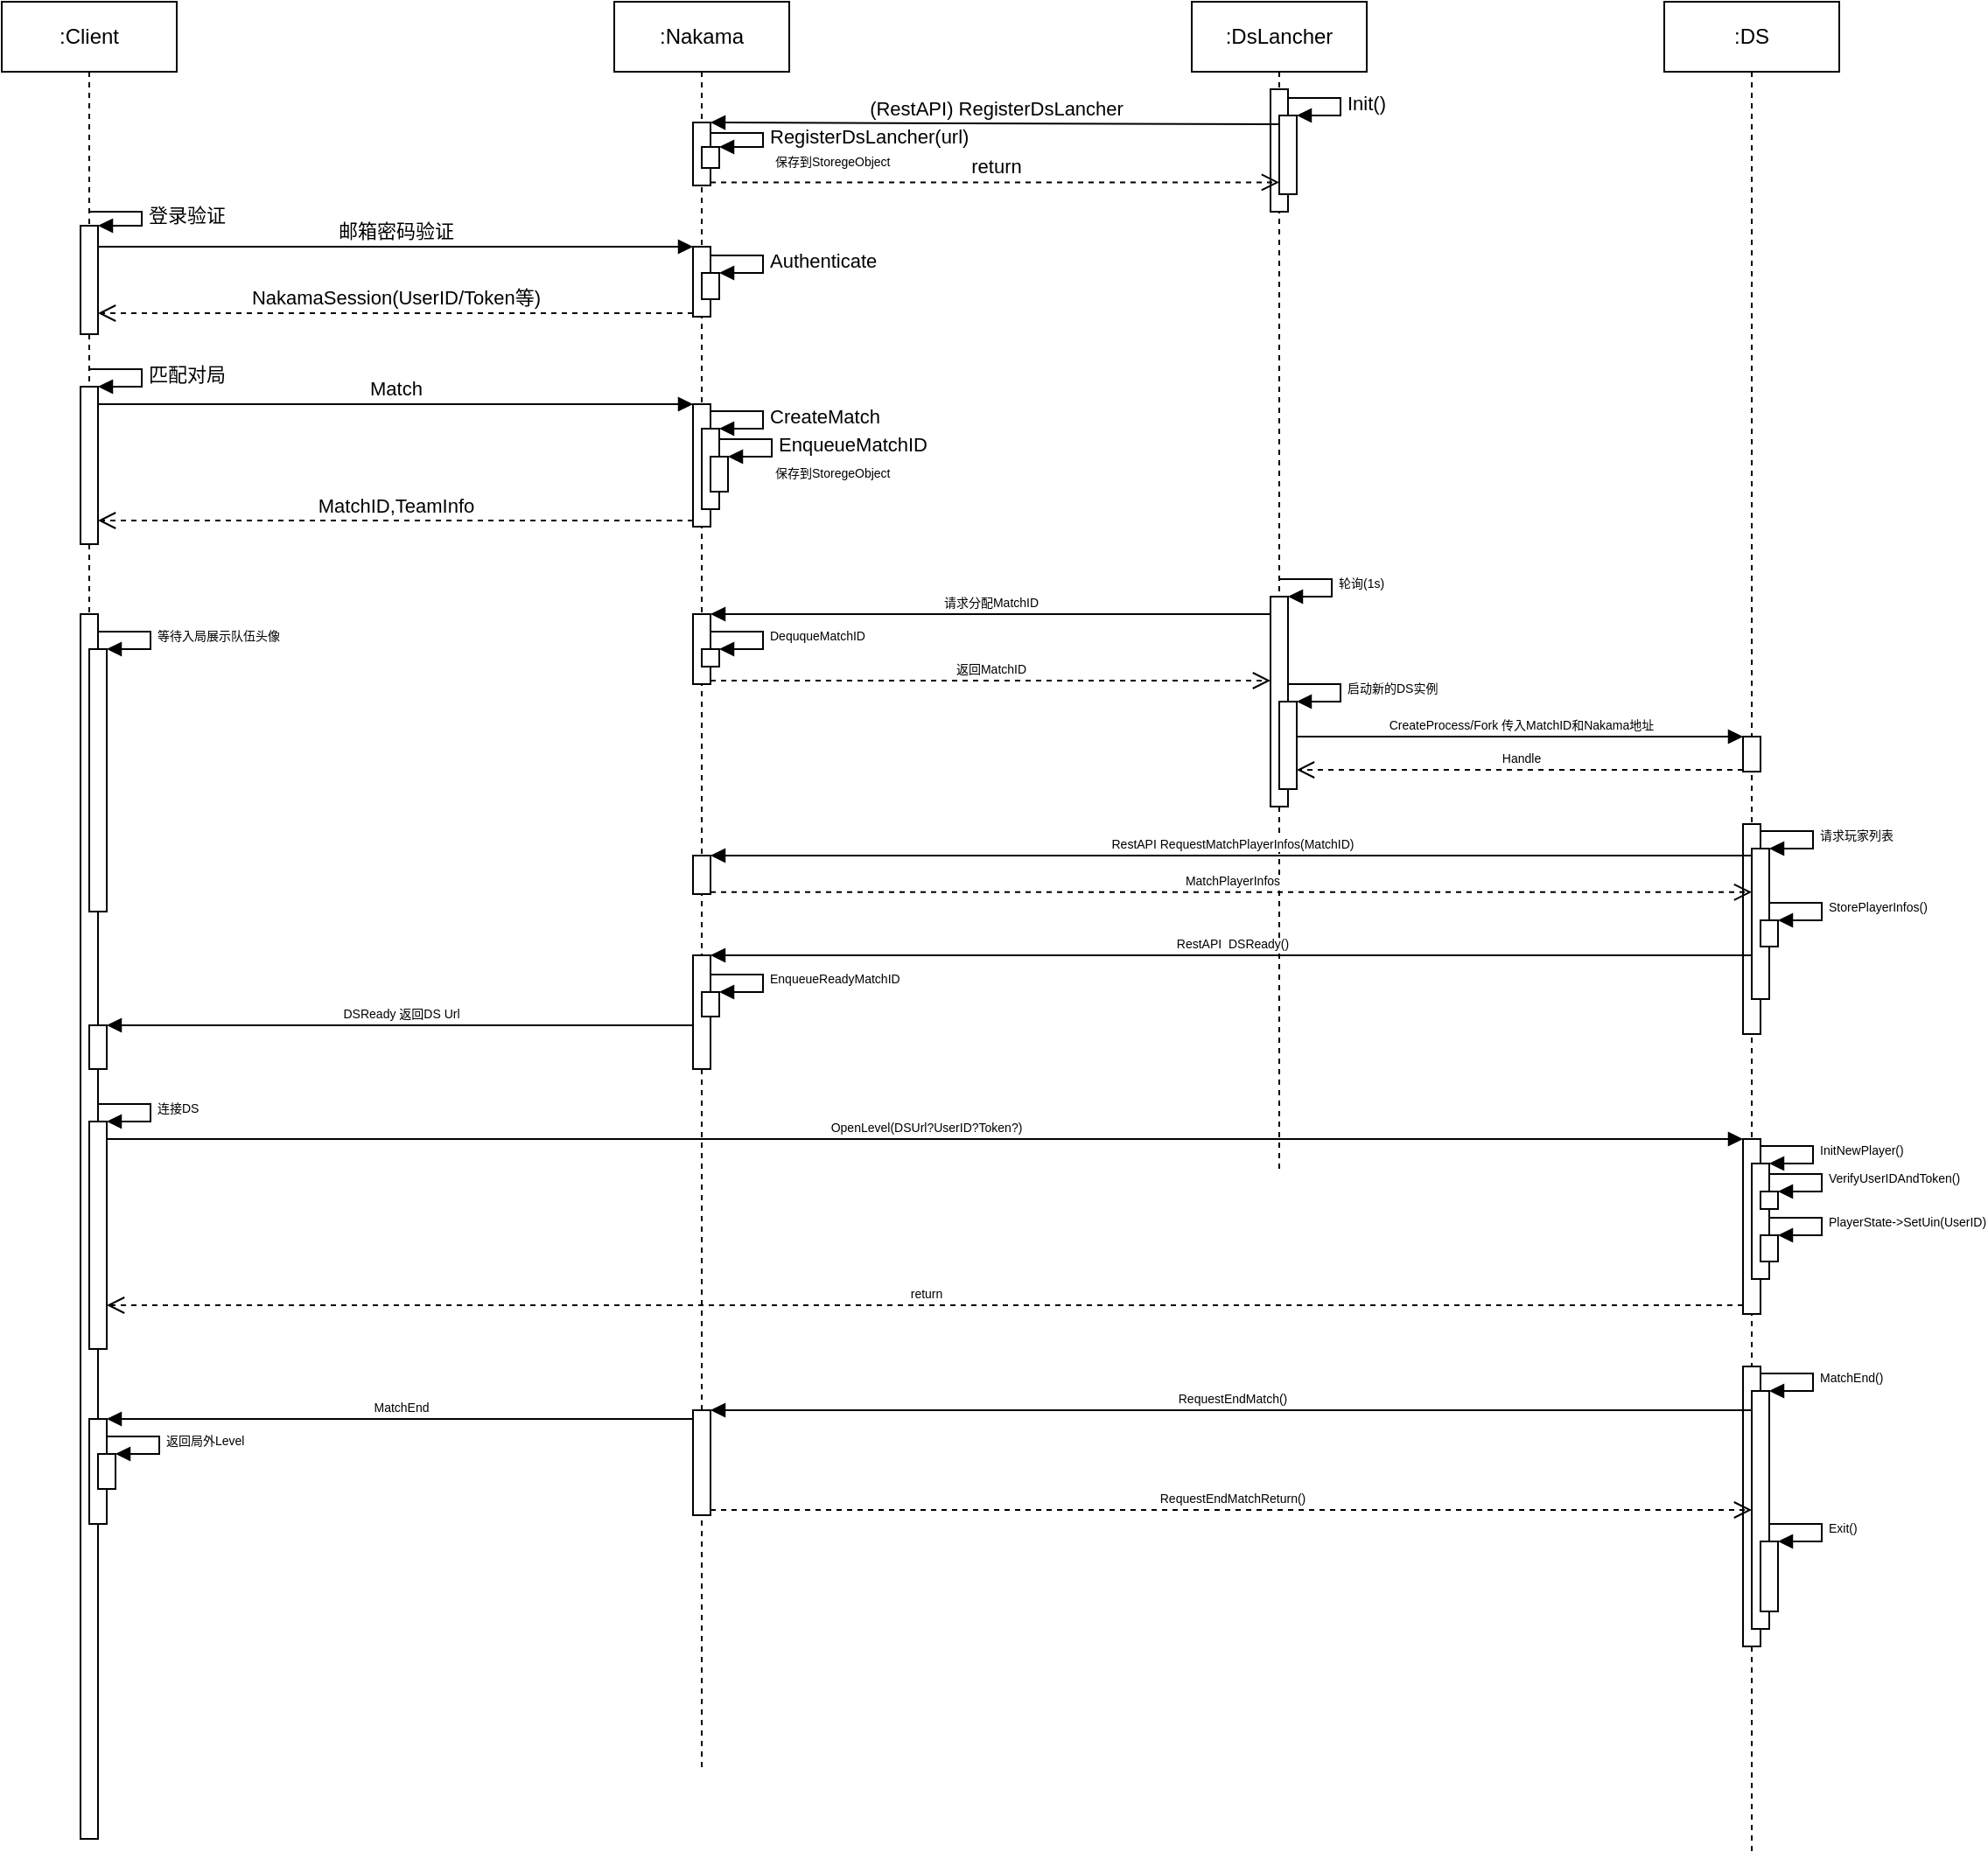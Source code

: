 <mxfile version="14.6.13" type="device"><diagram id="XUEiCGOCNzLGeNYdtEij" name="第 1 页"><mxGraphModel dx="1673" dy="958" grid="1" gridSize="10" guides="1" tooltips="1" connect="1" arrows="1" fold="1" page="1" pageScale="1" pageWidth="827" pageHeight="1169" math="0" shadow="0"><root><mxCell id="0"/><mxCell id="1" parent="0"/><mxCell id="UjvqswIDRni2z4nogmo8-1" value=":Client" style="shape=umlLifeline;perimeter=lifelinePerimeter;whiteSpace=wrap;html=1;container=1;collapsible=0;recursiveResize=0;outlineConnect=0;" parent="1" vertex="1"><mxGeometry x="80" y="40" width="100" height="1050" as="geometry"/></mxCell><mxCell id="UjvqswIDRni2z4nogmo8-6" value="" style="html=1;points=[];perimeter=orthogonalPerimeter;" parent="UjvqswIDRni2z4nogmo8-1" vertex="1"><mxGeometry x="45" y="128" width="10" height="62" as="geometry"/></mxCell><mxCell id="UjvqswIDRni2z4nogmo8-7" value="登录验证" style="edgeStyle=orthogonalEdgeStyle;html=1;align=left;spacingLeft=2;endArrow=block;rounded=0;entryX=1;entryY=0;" parent="UjvqswIDRni2z4nogmo8-1" target="UjvqswIDRni2z4nogmo8-6" edge="1"><mxGeometry relative="1" as="geometry"><mxPoint x="50" y="120" as="sourcePoint"/><Array as="points"><mxPoint x="80" y="120"/></Array></mxGeometry></mxCell><mxCell id="AEDSpsAWkbBHVtcApewd-1" value="" style="html=1;points=[];perimeter=orthogonalPerimeter;" parent="UjvqswIDRni2z4nogmo8-1" vertex="1"><mxGeometry x="45" y="220" width="10" height="90" as="geometry"/></mxCell><mxCell id="AEDSpsAWkbBHVtcApewd-2" value="匹配对局" style="edgeStyle=orthogonalEdgeStyle;html=1;align=left;spacingLeft=2;endArrow=block;rounded=0;entryX=1;entryY=0;" parent="UjvqswIDRni2z4nogmo8-1" target="AEDSpsAWkbBHVtcApewd-1" edge="1"><mxGeometry relative="1" as="geometry"><mxPoint x="50" y="210" as="sourcePoint"/><Array as="points"><mxPoint x="80" y="210"/></Array></mxGeometry></mxCell><mxCell id="xCqQUK4sBfXE9FT-zBNv-62" value="" style="html=1;points=[];perimeter=orthogonalPerimeter;fontSize=7;align=left;" vertex="1" parent="UjvqswIDRni2z4nogmo8-1"><mxGeometry x="45" y="350" width="10" height="700" as="geometry"/></mxCell><mxCell id="xCqQUK4sBfXE9FT-zBNv-63" value="" style="html=1;points=[];perimeter=orthogonalPerimeter;fontSize=7;align=left;" vertex="1" parent="UjvqswIDRni2z4nogmo8-1"><mxGeometry x="50" y="370" width="10" height="150" as="geometry"/></mxCell><mxCell id="xCqQUK4sBfXE9FT-zBNv-64" value="等待入局展示队伍头像" style="edgeStyle=orthogonalEdgeStyle;html=1;align=left;spacingLeft=2;endArrow=block;rounded=0;entryX=1;entryY=0;fontSize=7;" edge="1" target="xCqQUK4sBfXE9FT-zBNv-63" parent="UjvqswIDRni2z4nogmo8-1"><mxGeometry relative="1" as="geometry"><mxPoint x="55" y="360" as="sourcePoint"/><Array as="points"><mxPoint x="85" y="360"/></Array></mxGeometry></mxCell><mxCell id="xCqQUK4sBfXE9FT-zBNv-68" value="" style="html=1;points=[];perimeter=orthogonalPerimeter;fontSize=7;align=left;" vertex="1" parent="UjvqswIDRni2z4nogmo8-1"><mxGeometry x="50" y="585" width="10" height="25" as="geometry"/></mxCell><mxCell id="xCqQUK4sBfXE9FT-zBNv-71" value="" style="html=1;points=[];perimeter=orthogonalPerimeter;fontSize=7;align=left;" vertex="1" parent="UjvqswIDRni2z4nogmo8-1"><mxGeometry x="50" y="640" width="10" height="130" as="geometry"/></mxCell><mxCell id="xCqQUK4sBfXE9FT-zBNv-72" value="连接DS" style="edgeStyle=orthogonalEdgeStyle;html=1;align=left;spacingLeft=2;endArrow=block;rounded=0;entryX=1;entryY=0;fontSize=7;" edge="1" target="xCqQUK4sBfXE9FT-zBNv-71" parent="UjvqswIDRni2z4nogmo8-1"><mxGeometry relative="1" as="geometry"><mxPoint x="55" y="630" as="sourcePoint"/><Array as="points"><mxPoint x="85" y="630"/></Array></mxGeometry></mxCell><mxCell id="xCqQUK4sBfXE9FT-zBNv-95" value="" style="html=1;points=[];perimeter=orthogonalPerimeter;fontSize=7;align=left;" vertex="1" parent="UjvqswIDRni2z4nogmo8-1"><mxGeometry x="50" y="810" width="10" height="60" as="geometry"/></mxCell><mxCell id="xCqQUK4sBfXE9FT-zBNv-98" value="" style="html=1;points=[];perimeter=orthogonalPerimeter;fontSize=7;align=left;" vertex="1" parent="UjvqswIDRni2z4nogmo8-1"><mxGeometry x="55" y="830" width="10" height="20" as="geometry"/></mxCell><mxCell id="xCqQUK4sBfXE9FT-zBNv-99" value="返回局外Level" style="edgeStyle=orthogonalEdgeStyle;html=1;align=left;spacingLeft=2;endArrow=block;rounded=0;entryX=1;entryY=0;fontSize=7;" edge="1" target="xCqQUK4sBfXE9FT-zBNv-98" parent="UjvqswIDRni2z4nogmo8-1"><mxGeometry relative="1" as="geometry"><mxPoint x="60" y="820" as="sourcePoint"/><Array as="points"><mxPoint x="90" y="820"/></Array></mxGeometry></mxCell><mxCell id="UjvqswIDRni2z4nogmo8-2" value=":Nakama" style="shape=umlLifeline;perimeter=lifelinePerimeter;whiteSpace=wrap;html=1;container=1;collapsible=0;recursiveResize=0;outlineConnect=0;" parent="1" vertex="1"><mxGeometry x="430" y="40" width="100" height="1010" as="geometry"/></mxCell><mxCell id="UjvqswIDRni2z4nogmo8-8" value="" style="html=1;points=[];perimeter=orthogonalPerimeter;" parent="UjvqswIDRni2z4nogmo8-2" vertex="1"><mxGeometry x="45" y="140" width="10" height="40" as="geometry"/></mxCell><mxCell id="UjvqswIDRni2z4nogmo8-13" value="" style="html=1;points=[];perimeter=orthogonalPerimeter;" parent="UjvqswIDRni2z4nogmo8-2" vertex="1"><mxGeometry x="50" y="155" width="10" height="15" as="geometry"/></mxCell><mxCell id="UjvqswIDRni2z4nogmo8-14" value="Authenticate" style="edgeStyle=orthogonalEdgeStyle;html=1;align=left;spacingLeft=2;endArrow=block;rounded=0;entryX=1;entryY=0;" parent="UjvqswIDRni2z4nogmo8-2" target="UjvqswIDRni2z4nogmo8-13" edge="1"><mxGeometry relative="1" as="geometry"><mxPoint x="55" y="145" as="sourcePoint"/><Array as="points"><mxPoint x="85" y="145"/></Array></mxGeometry></mxCell><mxCell id="AEDSpsAWkbBHVtcApewd-3" value="" style="html=1;points=[];perimeter=orthogonalPerimeter;" parent="UjvqswIDRni2z4nogmo8-2" vertex="1"><mxGeometry x="45" y="230" width="10" height="70" as="geometry"/></mxCell><mxCell id="AEDSpsAWkbBHVtcApewd-6" value="" style="html=1;points=[];perimeter=orthogonalPerimeter;" parent="UjvqswIDRni2z4nogmo8-2" vertex="1"><mxGeometry x="50" y="244" width="10" height="46" as="geometry"/></mxCell><mxCell id="AEDSpsAWkbBHVtcApewd-7" value="CreateMatch" style="edgeStyle=orthogonalEdgeStyle;html=1;align=left;spacingLeft=2;endArrow=block;rounded=0;entryX=1;entryY=0;" parent="UjvqswIDRni2z4nogmo8-2" target="AEDSpsAWkbBHVtcApewd-6" edge="1"><mxGeometry relative="1" as="geometry"><mxPoint x="55" y="234" as="sourcePoint"/><Array as="points"><mxPoint x="85" y="234"/></Array></mxGeometry></mxCell><mxCell id="AEDSpsAWkbBHVtcApewd-15" value="" style="html=1;points=[];perimeter=orthogonalPerimeter;" parent="UjvqswIDRni2z4nogmo8-2" vertex="1"><mxGeometry x="45" y="69" width="10" height="36" as="geometry"/></mxCell><mxCell id="xCqQUK4sBfXE9FT-zBNv-8" value="" style="html=1;points=[];perimeter=orthogonalPerimeter;" vertex="1" parent="UjvqswIDRni2z4nogmo8-2"><mxGeometry x="50" y="83" width="10" height="12" as="geometry"/></mxCell><mxCell id="xCqQUK4sBfXE9FT-zBNv-9" value="RegisterDsLancher(url)" style="edgeStyle=orthogonalEdgeStyle;html=1;align=left;spacingLeft=2;endArrow=block;rounded=0;entryX=1;entryY=0;" edge="1" target="xCqQUK4sBfXE9FT-zBNv-8" parent="UjvqswIDRni2z4nogmo8-2"><mxGeometry relative="1" as="geometry"><mxPoint x="55" y="75" as="sourcePoint"/><Array as="points"><mxPoint x="85" y="75"/></Array></mxGeometry></mxCell><mxCell id="xCqQUK4sBfXE9FT-zBNv-23" value="" style="html=1;points=[];perimeter=orthogonalPerimeter;fontSize=7;align=left;" vertex="1" parent="UjvqswIDRni2z4nogmo8-2"><mxGeometry x="55" y="260" width="10" height="20" as="geometry"/></mxCell><mxCell id="xCqQUK4sBfXE9FT-zBNv-24" value="&lt;span style=&quot;font-size: 11px&quot;&gt;EnqueueMatchID&lt;/span&gt;" style="edgeStyle=orthogonalEdgeStyle;html=1;align=left;spacingLeft=2;endArrow=block;rounded=0;entryX=1;entryY=0;fontSize=7;" edge="1" target="xCqQUK4sBfXE9FT-zBNv-23" parent="UjvqswIDRni2z4nogmo8-2"><mxGeometry relative="1" as="geometry"><mxPoint x="60" y="250" as="sourcePoint"/><Array as="points"><mxPoint x="90" y="250"/></Array></mxGeometry></mxCell><mxCell id="xCqQUK4sBfXE9FT-zBNv-29" value="" style="html=1;points=[];perimeter=orthogonalPerimeter;fontSize=7;align=left;" vertex="1" parent="UjvqswIDRni2z4nogmo8-2"><mxGeometry x="45" y="350" width="10" height="40" as="geometry"/></mxCell><mxCell id="xCqQUK4sBfXE9FT-zBNv-35" value="" style="html=1;points=[];perimeter=orthogonalPerimeter;fontSize=7;align=left;" vertex="1" parent="UjvqswIDRni2z4nogmo8-2"><mxGeometry x="50" y="370" width="10" height="10" as="geometry"/></mxCell><mxCell id="xCqQUK4sBfXE9FT-zBNv-36" value="DeququeMatchID" style="edgeStyle=orthogonalEdgeStyle;html=1;align=left;spacingLeft=2;endArrow=block;rounded=0;entryX=1;entryY=0;fontSize=7;" edge="1" target="xCqQUK4sBfXE9FT-zBNv-35" parent="UjvqswIDRni2z4nogmo8-2"><mxGeometry relative="1" as="geometry"><mxPoint x="55" y="360" as="sourcePoint"/><Array as="points"><mxPoint x="85" y="360"/></Array></mxGeometry></mxCell><mxCell id="xCqQUK4sBfXE9FT-zBNv-46" value="" style="html=1;points=[];perimeter=orthogonalPerimeter;fontSize=7;align=left;" vertex="1" parent="UjvqswIDRni2z4nogmo8-2"><mxGeometry x="45" y="488" width="10" height="22" as="geometry"/></mxCell><mxCell id="xCqQUK4sBfXE9FT-zBNv-53" value="" style="html=1;points=[];perimeter=orthogonalPerimeter;fontSize=7;align=left;" vertex="1" parent="UjvqswIDRni2z4nogmo8-2"><mxGeometry x="45" y="545" width="10" height="65" as="geometry"/></mxCell><mxCell id="xCqQUK4sBfXE9FT-zBNv-56" value="" style="html=1;points=[];perimeter=orthogonalPerimeter;fontSize=7;align=left;" vertex="1" parent="UjvqswIDRni2z4nogmo8-2"><mxGeometry x="50" y="566" width="10" height="14" as="geometry"/></mxCell><mxCell id="xCqQUK4sBfXE9FT-zBNv-57" value="EnqueueReadyMatchID" style="edgeStyle=orthogonalEdgeStyle;html=1;align=left;spacingLeft=2;endArrow=block;rounded=0;entryX=1;entryY=0;fontSize=7;" edge="1" target="xCqQUK4sBfXE9FT-zBNv-56" parent="UjvqswIDRni2z4nogmo8-2"><mxGeometry relative="1" as="geometry"><mxPoint x="55" y="556" as="sourcePoint"/><Array as="points"><mxPoint x="85" y="556"/></Array></mxGeometry></mxCell><mxCell id="xCqQUK4sBfXE9FT-zBNv-86" value="" style="html=1;points=[];perimeter=orthogonalPerimeter;fontSize=7;align=left;" vertex="1" parent="UjvqswIDRni2z4nogmo8-2"><mxGeometry x="45" y="805" width="10" height="60" as="geometry"/></mxCell><mxCell id="UjvqswIDRni2z4nogmo8-3" value=":DS" style="shape=umlLifeline;perimeter=lifelinePerimeter;whiteSpace=wrap;html=1;container=1;collapsible=0;recursiveResize=0;outlineConnect=0;" parent="1" vertex="1"><mxGeometry x="1030" y="40" width="100" height="1060" as="geometry"/></mxCell><mxCell id="xCqQUK4sBfXE9FT-zBNv-20" value="" style="html=1;points=[];perimeter=orthogonalPerimeter;fontSize=7;align=left;" vertex="1" parent="UjvqswIDRni2z4nogmo8-3"><mxGeometry x="45" y="420" width="10" height="20" as="geometry"/></mxCell><mxCell id="xCqQUK4sBfXE9FT-zBNv-43" value="" style="html=1;points=[];perimeter=orthogonalPerimeter;fontSize=7;align=left;" vertex="1" parent="UjvqswIDRni2z4nogmo8-3"><mxGeometry x="45" y="470" width="10" height="120" as="geometry"/></mxCell><mxCell id="xCqQUK4sBfXE9FT-zBNv-44" value="" style="html=1;points=[];perimeter=orthogonalPerimeter;fontSize=7;align=left;" vertex="1" parent="UjvqswIDRni2z4nogmo8-3"><mxGeometry x="50" y="484" width="10" height="86" as="geometry"/></mxCell><mxCell id="xCqQUK4sBfXE9FT-zBNv-45" value="请求玩家列表" style="edgeStyle=orthogonalEdgeStyle;html=1;align=left;spacingLeft=2;endArrow=block;rounded=0;entryX=1;entryY=0;fontSize=7;" edge="1" target="xCqQUK4sBfXE9FT-zBNv-44" parent="UjvqswIDRni2z4nogmo8-3"><mxGeometry relative="1" as="geometry"><mxPoint x="55" y="474" as="sourcePoint"/><Array as="points"><mxPoint x="85" y="474"/></Array></mxGeometry></mxCell><mxCell id="xCqQUK4sBfXE9FT-zBNv-51" value="" style="html=1;points=[];perimeter=orthogonalPerimeter;fontSize=7;align=left;" vertex="1" parent="UjvqswIDRni2z4nogmo8-3"><mxGeometry x="55" y="525" width="10" height="15" as="geometry"/></mxCell><mxCell id="xCqQUK4sBfXE9FT-zBNv-52" value="StorePlayerInfos()" style="edgeStyle=orthogonalEdgeStyle;html=1;align=left;spacingLeft=2;endArrow=block;rounded=0;entryX=1;entryY=0;fontSize=7;" edge="1" target="xCqQUK4sBfXE9FT-zBNv-51" parent="UjvqswIDRni2z4nogmo8-3"><mxGeometry relative="1" as="geometry"><mxPoint x="60" y="515" as="sourcePoint"/><Array as="points"><mxPoint x="90" y="515"/></Array></mxGeometry></mxCell><mxCell id="xCqQUK4sBfXE9FT-zBNv-74" value="" style="html=1;points=[];perimeter=orthogonalPerimeter;fontSize=7;align=left;" vertex="1" parent="UjvqswIDRni2z4nogmo8-3"><mxGeometry x="45" y="650" width="10" height="100" as="geometry"/></mxCell><mxCell id="xCqQUK4sBfXE9FT-zBNv-77" value="" style="html=1;points=[];perimeter=orthogonalPerimeter;fontSize=7;align=left;" vertex="1" parent="UjvqswIDRni2z4nogmo8-3"><mxGeometry x="50" y="664" width="10" height="66" as="geometry"/></mxCell><mxCell id="xCqQUK4sBfXE9FT-zBNv-78" value="InitNewPlayer()" style="edgeStyle=orthogonalEdgeStyle;html=1;align=left;spacingLeft=2;endArrow=block;rounded=0;entryX=1;entryY=0;fontSize=7;" edge="1" target="xCqQUK4sBfXE9FT-zBNv-77" parent="UjvqswIDRni2z4nogmo8-3"><mxGeometry relative="1" as="geometry"><mxPoint x="55" y="654" as="sourcePoint"/><Array as="points"><mxPoint x="85" y="654"/></Array></mxGeometry></mxCell><mxCell id="xCqQUK4sBfXE9FT-zBNv-79" value="" style="html=1;points=[];perimeter=orthogonalPerimeter;fontSize=7;align=left;" vertex="1" parent="UjvqswIDRni2z4nogmo8-3"><mxGeometry x="55" y="705" width="10" height="15" as="geometry"/></mxCell><mxCell id="xCqQUK4sBfXE9FT-zBNv-80" value="PlayerState-&amp;gt;SetUin(UserID)" style="edgeStyle=orthogonalEdgeStyle;html=1;align=left;spacingLeft=2;endArrow=block;rounded=0;entryX=1;entryY=0;fontSize=7;" edge="1" target="xCqQUK4sBfXE9FT-zBNv-79" parent="UjvqswIDRni2z4nogmo8-3"><mxGeometry relative="1" as="geometry"><mxPoint x="60" y="695" as="sourcePoint"/><Array as="points"><mxPoint x="90" y="695"/></Array></mxGeometry></mxCell><mxCell id="xCqQUK4sBfXE9FT-zBNv-81" value="" style="html=1;points=[];perimeter=orthogonalPerimeter;fontSize=7;align=left;" vertex="1" parent="UjvqswIDRni2z4nogmo8-3"><mxGeometry x="55" y="680" width="10" height="10" as="geometry"/></mxCell><mxCell id="xCqQUK4sBfXE9FT-zBNv-82" value="VerifyUserIDAndToken()" style="edgeStyle=orthogonalEdgeStyle;html=1;align=left;spacingLeft=2;endArrow=block;rounded=0;entryX=1;entryY=0;fontSize=7;" edge="1" target="xCqQUK4sBfXE9FT-zBNv-81" parent="UjvqswIDRni2z4nogmo8-3"><mxGeometry relative="1" as="geometry"><mxPoint x="60" y="670" as="sourcePoint"/><Array as="points"><mxPoint x="90" y="670"/></Array></mxGeometry></mxCell><mxCell id="xCqQUK4sBfXE9FT-zBNv-83" value="" style="html=1;points=[];perimeter=orthogonalPerimeter;fontSize=7;align=left;" vertex="1" parent="UjvqswIDRni2z4nogmo8-3"><mxGeometry x="45" y="780" width="10" height="160" as="geometry"/></mxCell><mxCell id="xCqQUK4sBfXE9FT-zBNv-84" value="" style="html=1;points=[];perimeter=orthogonalPerimeter;fontSize=7;align=left;" vertex="1" parent="UjvqswIDRni2z4nogmo8-3"><mxGeometry x="50" y="794" width="10" height="136" as="geometry"/></mxCell><mxCell id="xCqQUK4sBfXE9FT-zBNv-85" value="MatchEnd()" style="edgeStyle=orthogonalEdgeStyle;html=1;align=left;spacingLeft=2;endArrow=block;rounded=0;entryX=1;entryY=0;fontSize=7;" edge="1" target="xCqQUK4sBfXE9FT-zBNv-84" parent="UjvqswIDRni2z4nogmo8-3"><mxGeometry relative="1" as="geometry"><mxPoint x="55" y="784" as="sourcePoint"/><Array as="points"><mxPoint x="85" y="784"/></Array></mxGeometry></mxCell><mxCell id="xCqQUK4sBfXE9FT-zBNv-100" value="" style="html=1;points=[];perimeter=orthogonalPerimeter;fontSize=7;align=left;" vertex="1" parent="UjvqswIDRni2z4nogmo8-3"><mxGeometry x="55" y="880" width="10" height="40" as="geometry"/></mxCell><mxCell id="xCqQUK4sBfXE9FT-zBNv-101" value="Exit()" style="edgeStyle=orthogonalEdgeStyle;html=1;align=left;spacingLeft=2;endArrow=block;rounded=0;entryX=1;entryY=0;fontSize=7;" edge="1" target="xCqQUK4sBfXE9FT-zBNv-100" parent="UjvqswIDRni2z4nogmo8-3"><mxGeometry relative="1" as="geometry"><mxPoint x="60" y="870" as="sourcePoint"/><Array as="points"><mxPoint x="90" y="870"/></Array></mxGeometry></mxCell><mxCell id="UjvqswIDRni2z4nogmo8-9" value="邮箱密码验证" style="html=1;verticalAlign=bottom;endArrow=block;entryX=0;entryY=0;" parent="1" target="UjvqswIDRni2z4nogmo8-8" edge="1"><mxGeometry relative="1" as="geometry"><mxPoint x="135" y="180" as="sourcePoint"/></mxGeometry></mxCell><mxCell id="UjvqswIDRni2z4nogmo8-10" value="NakamaSession(UserID/Token等)" style="html=1;verticalAlign=bottom;endArrow=open;dashed=1;endSize=8;exitX=0;exitY=0.95;" parent="1" source="UjvqswIDRni2z4nogmo8-8" target="UjvqswIDRni2z4nogmo8-6" edge="1"><mxGeometry relative="1" as="geometry"><mxPoint x="150" y="218" as="targetPoint"/></mxGeometry></mxCell><mxCell id="AEDSpsAWkbBHVtcApewd-4" value="Match" style="html=1;verticalAlign=bottom;endArrow=block;entryX=0;entryY=0;" parent="1" source="AEDSpsAWkbBHVtcApewd-1" target="AEDSpsAWkbBHVtcApewd-3" edge="1"><mxGeometry relative="1" as="geometry"><mxPoint x="405" y="270" as="sourcePoint"/></mxGeometry></mxCell><mxCell id="xCqQUK4sBfXE9FT-zBNv-5" value=":DsLancher" style="shape=umlLifeline;perimeter=lifelinePerimeter;whiteSpace=wrap;html=1;container=1;collapsible=0;recursiveResize=0;outlineConnect=0;" vertex="1" parent="1"><mxGeometry x="760" y="40" width="100" height="670" as="geometry"/></mxCell><mxCell id="xCqQUK4sBfXE9FT-zBNv-6" value="" style="html=1;points=[];perimeter=orthogonalPerimeter;" vertex="1" parent="xCqQUK4sBfXE9FT-zBNv-5"><mxGeometry x="45" y="50" width="10" height="70" as="geometry"/></mxCell><mxCell id="xCqQUK4sBfXE9FT-zBNv-10" value="" style="html=1;points=[];perimeter=orthogonalPerimeter;" vertex="1" parent="xCqQUK4sBfXE9FT-zBNv-5"><mxGeometry x="50" y="65" width="10" height="45" as="geometry"/></mxCell><mxCell id="xCqQUK4sBfXE9FT-zBNv-11" value="Init()" style="edgeStyle=orthogonalEdgeStyle;html=1;align=left;spacingLeft=2;endArrow=block;rounded=0;entryX=1;entryY=0;" edge="1" target="xCqQUK4sBfXE9FT-zBNv-10" parent="xCqQUK4sBfXE9FT-zBNv-5"><mxGeometry relative="1" as="geometry"><mxPoint x="55" y="55" as="sourcePoint"/><Array as="points"><mxPoint x="85" y="55"/></Array></mxGeometry></mxCell><mxCell id="xCqQUK4sBfXE9FT-zBNv-27" value="" style="html=1;points=[];perimeter=orthogonalPerimeter;fontSize=7;align=left;" vertex="1" parent="xCqQUK4sBfXE9FT-zBNv-5"><mxGeometry x="45" y="340" width="10" height="120" as="geometry"/></mxCell><mxCell id="xCqQUK4sBfXE9FT-zBNv-28" value="轮询(1s)" style="edgeStyle=orthogonalEdgeStyle;html=1;align=left;spacingLeft=2;endArrow=block;rounded=0;entryX=1;entryY=0;fontSize=7;" edge="1" target="xCqQUK4sBfXE9FT-zBNv-27" parent="xCqQUK4sBfXE9FT-zBNv-5"><mxGeometry relative="1" as="geometry"><mxPoint x="50" y="330" as="sourcePoint"/><Array as="points"><mxPoint x="80" y="330"/></Array></mxGeometry></mxCell><mxCell id="xCqQUK4sBfXE9FT-zBNv-37" value="" style="html=1;points=[];perimeter=orthogonalPerimeter;fontSize=7;align=left;" vertex="1" parent="xCqQUK4sBfXE9FT-zBNv-5"><mxGeometry x="50" y="400" width="10" height="50" as="geometry"/></mxCell><mxCell id="xCqQUK4sBfXE9FT-zBNv-38" value="启动新的DS实例" style="edgeStyle=orthogonalEdgeStyle;html=1;align=left;spacingLeft=2;endArrow=block;rounded=0;entryX=1;entryY=0;fontSize=7;" edge="1" target="xCqQUK4sBfXE9FT-zBNv-37" parent="xCqQUK4sBfXE9FT-zBNv-5"><mxGeometry relative="1" as="geometry"><mxPoint x="55" y="390" as="sourcePoint"/><Array as="points"><mxPoint x="85" y="390"/></Array></mxGeometry></mxCell><mxCell id="AEDSpsAWkbBHVtcApewd-16" value="(RestAPI) RegisterDsLancher" style="html=1;verticalAlign=bottom;endArrow=block;entryX=1;entryY=0;" parent="1" target="AEDSpsAWkbBHVtcApewd-15" edge="1"><mxGeometry relative="1" as="geometry"><mxPoint x="810" y="110" as="sourcePoint"/></mxGeometry></mxCell><mxCell id="AEDSpsAWkbBHVtcApewd-17" value="return" style="html=1;verticalAlign=bottom;endArrow=open;dashed=1;endSize=8;exitX=1;exitY=0.95;" parent="1" source="AEDSpsAWkbBHVtcApewd-15" edge="1"><mxGeometry relative="1" as="geometry"><mxPoint x="810" y="143.2" as="targetPoint"/></mxGeometry></mxCell><mxCell id="xCqQUK4sBfXE9FT-zBNv-19" value="保存到StoregeObject" style="text;html=1;strokeColor=none;fillColor=none;align=left;verticalAlign=middle;whiteSpace=wrap;rounded=0;fontSize=7;" vertex="1" parent="1"><mxGeometry x="520" y="122" width="90" height="20" as="geometry"/></mxCell><mxCell id="xCqQUK4sBfXE9FT-zBNv-21" value="CreateProcess/Fork 传入MatchID和Nakama地址" style="html=1;verticalAlign=bottom;endArrow=block;entryX=0;entryY=0;fontSize=7;" edge="1" target="xCqQUK4sBfXE9FT-zBNv-20" parent="1" source="xCqQUK4sBfXE9FT-zBNv-37"><mxGeometry relative="1" as="geometry"><mxPoint x="1005" y="640" as="sourcePoint"/></mxGeometry></mxCell><mxCell id="xCqQUK4sBfXE9FT-zBNv-22" value="Handle" style="html=1;verticalAlign=bottom;endArrow=open;dashed=1;endSize=8;exitX=0;exitY=0.95;fontSize=7;" edge="1" source="xCqQUK4sBfXE9FT-zBNv-20" parent="1" target="xCqQUK4sBfXE9FT-zBNv-37"><mxGeometry relative="1" as="geometry"><mxPoint x="810" y="570" as="targetPoint"/></mxGeometry></mxCell><mxCell id="AEDSpsAWkbBHVtcApewd-5" value="MatchID,TeamInfo" style="html=1;verticalAlign=bottom;endArrow=open;dashed=1;endSize=8;exitX=0;exitY=0.95;" parent="1" source="AEDSpsAWkbBHVtcApewd-3" edge="1" target="AEDSpsAWkbBHVtcApewd-1"><mxGeometry relative="1" as="geometry"><mxPoint x="405" y="346" as="targetPoint"/></mxGeometry></mxCell><mxCell id="xCqQUK4sBfXE9FT-zBNv-30" value="请求分配MatchID" style="html=1;verticalAlign=bottom;endArrow=block;entryX=1;entryY=0;fontSize=7;" edge="1" target="xCqQUK4sBfXE9FT-zBNv-29" parent="1" source="xCqQUK4sBfXE9FT-zBNv-27"><mxGeometry relative="1" as="geometry"><mxPoint x="545" y="390" as="sourcePoint"/></mxGeometry></mxCell><mxCell id="xCqQUK4sBfXE9FT-zBNv-32" value="保存到StoregeObject" style="text;html=1;strokeColor=none;fillColor=none;align=left;verticalAlign=middle;whiteSpace=wrap;rounded=0;fontSize=7;" vertex="1" parent="1"><mxGeometry x="520" y="300" width="90" height="20" as="geometry"/></mxCell><mxCell id="xCqQUK4sBfXE9FT-zBNv-31" value="返回MatchID" style="html=1;verticalAlign=bottom;endArrow=open;dashed=1;endSize=8;exitX=1;exitY=0.95;fontSize=7;" edge="1" source="xCqQUK4sBfXE9FT-zBNv-29" parent="1" target="xCqQUK4sBfXE9FT-zBNv-27"><mxGeometry relative="1" as="geometry"><mxPoint x="545" y="447" as="targetPoint"/></mxGeometry></mxCell><mxCell id="xCqQUK4sBfXE9FT-zBNv-47" value="RestAPI RequestMatchPlayerInfos(MatchID)" style="html=1;verticalAlign=bottom;endArrow=block;entryX=1;entryY=0;fontSize=7;" edge="1" target="xCqQUK4sBfXE9FT-zBNv-46" parent="1" source="xCqQUK4sBfXE9FT-zBNv-44"><mxGeometry relative="1" as="geometry"><mxPoint x="545" y="525" as="sourcePoint"/></mxGeometry></mxCell><mxCell id="xCqQUK4sBfXE9FT-zBNv-48" value="MatchPlayerInfos" style="html=1;verticalAlign=bottom;endArrow=open;dashed=1;endSize=8;exitX=1;exitY=0.95;fontSize=7;" edge="1" source="xCqQUK4sBfXE9FT-zBNv-46" parent="1" target="xCqQUK4sBfXE9FT-zBNv-44"><mxGeometry relative="1" as="geometry"><mxPoint x="545" y="582" as="targetPoint"/></mxGeometry></mxCell><mxCell id="xCqQUK4sBfXE9FT-zBNv-54" value="RestAPI&amp;nbsp; DSReady()" style="html=1;verticalAlign=bottom;endArrow=block;entryX=1;entryY=0;fontSize=7;" edge="1" target="xCqQUK4sBfXE9FT-zBNv-53" parent="1" source="xCqQUK4sBfXE9FT-zBNv-44"><mxGeometry relative="1" as="geometry"><mxPoint x="545" y="585" as="sourcePoint"/></mxGeometry></mxCell><mxCell id="xCqQUK4sBfXE9FT-zBNv-69" value="DSReady 返回DS Url" style="html=1;verticalAlign=bottom;endArrow=block;entryX=1;entryY=0;fontSize=7;" edge="1" target="xCqQUK4sBfXE9FT-zBNv-68" parent="1" source="xCqQUK4sBfXE9FT-zBNv-53"><mxGeometry relative="1" as="geometry"><mxPoint x="200" y="620" as="sourcePoint"/></mxGeometry></mxCell><mxCell id="xCqQUK4sBfXE9FT-zBNv-75" value="OpenLevel(DSUrl?UserID?Token?)" style="html=1;verticalAlign=bottom;endArrow=block;entryX=0;entryY=0;fontSize=7;" edge="1" target="xCqQUK4sBfXE9FT-zBNv-74" parent="1" source="xCqQUK4sBfXE9FT-zBNv-71"><mxGeometry relative="1" as="geometry"><mxPoint x="1005" y="690" as="sourcePoint"/></mxGeometry></mxCell><mxCell id="xCqQUK4sBfXE9FT-zBNv-76" value="return" style="html=1;verticalAlign=bottom;endArrow=open;dashed=1;endSize=8;exitX=0;exitY=0.95;fontSize=7;" edge="1" source="xCqQUK4sBfXE9FT-zBNv-74" parent="1" target="xCqQUK4sBfXE9FT-zBNv-71"><mxGeometry relative="1" as="geometry"><mxPoint x="1005" y="766" as="targetPoint"/></mxGeometry></mxCell><mxCell id="xCqQUK4sBfXE9FT-zBNv-87" value="RequestEndMatch()" style="html=1;verticalAlign=bottom;endArrow=block;entryX=1;entryY=0;fontSize=7;" edge="1" target="xCqQUK4sBfXE9FT-zBNv-86" parent="1" source="xCqQUK4sBfXE9FT-zBNv-84"><mxGeometry relative="1" as="geometry"><mxPoint x="545" y="845" as="sourcePoint"/></mxGeometry></mxCell><mxCell id="xCqQUK4sBfXE9FT-zBNv-88" value="RequestEndMatchReturn()" style="html=1;verticalAlign=bottom;endArrow=open;dashed=1;endSize=8;exitX=1;exitY=0.95;fontSize=7;" edge="1" source="xCqQUK4sBfXE9FT-zBNv-86" parent="1" target="xCqQUK4sBfXE9FT-zBNv-84"><mxGeometry relative="1" as="geometry"><mxPoint x="545" y="902" as="targetPoint"/></mxGeometry></mxCell><mxCell id="xCqQUK4sBfXE9FT-zBNv-96" value="MatchEnd" style="html=1;verticalAlign=bottom;endArrow=block;entryX=1;entryY=0;fontSize=7;" edge="1" target="xCqQUK4sBfXE9FT-zBNv-95" parent="1" source="xCqQUK4sBfXE9FT-zBNv-86"><mxGeometry relative="1" as="geometry"><mxPoint x="200" y="850" as="sourcePoint"/></mxGeometry></mxCell></root></mxGraphModel></diagram></mxfile>